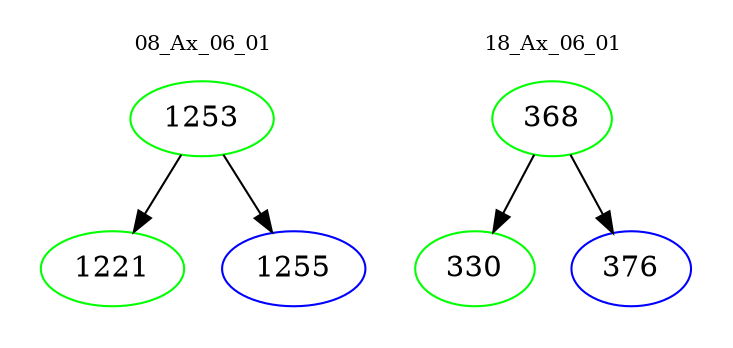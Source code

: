 digraph{
subgraph cluster_0 {
color = white
label = "08_Ax_06_01";
fontsize=10;
T0_1253 [label="1253", color="green"]
T0_1253 -> T0_1221 [color="black"]
T0_1221 [label="1221", color="green"]
T0_1253 -> T0_1255 [color="black"]
T0_1255 [label="1255", color="blue"]
}
subgraph cluster_1 {
color = white
label = "18_Ax_06_01";
fontsize=10;
T1_368 [label="368", color="green"]
T1_368 -> T1_330 [color="black"]
T1_330 [label="330", color="green"]
T1_368 -> T1_376 [color="black"]
T1_376 [label="376", color="blue"]
}
}
